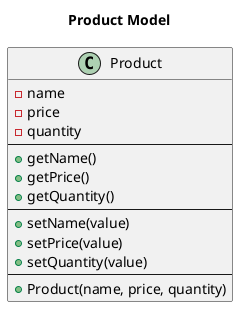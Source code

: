 @startuml
title Product Model
class Product {
    -name
    -price
    -quantity
    --
    +getName()
    +getPrice()
    +getQuantity()
    --
    +setName(value)
    +setPrice(value)
    +setQuantity(value)
    --
    +Product(name, price, quantity)
}
@enduml